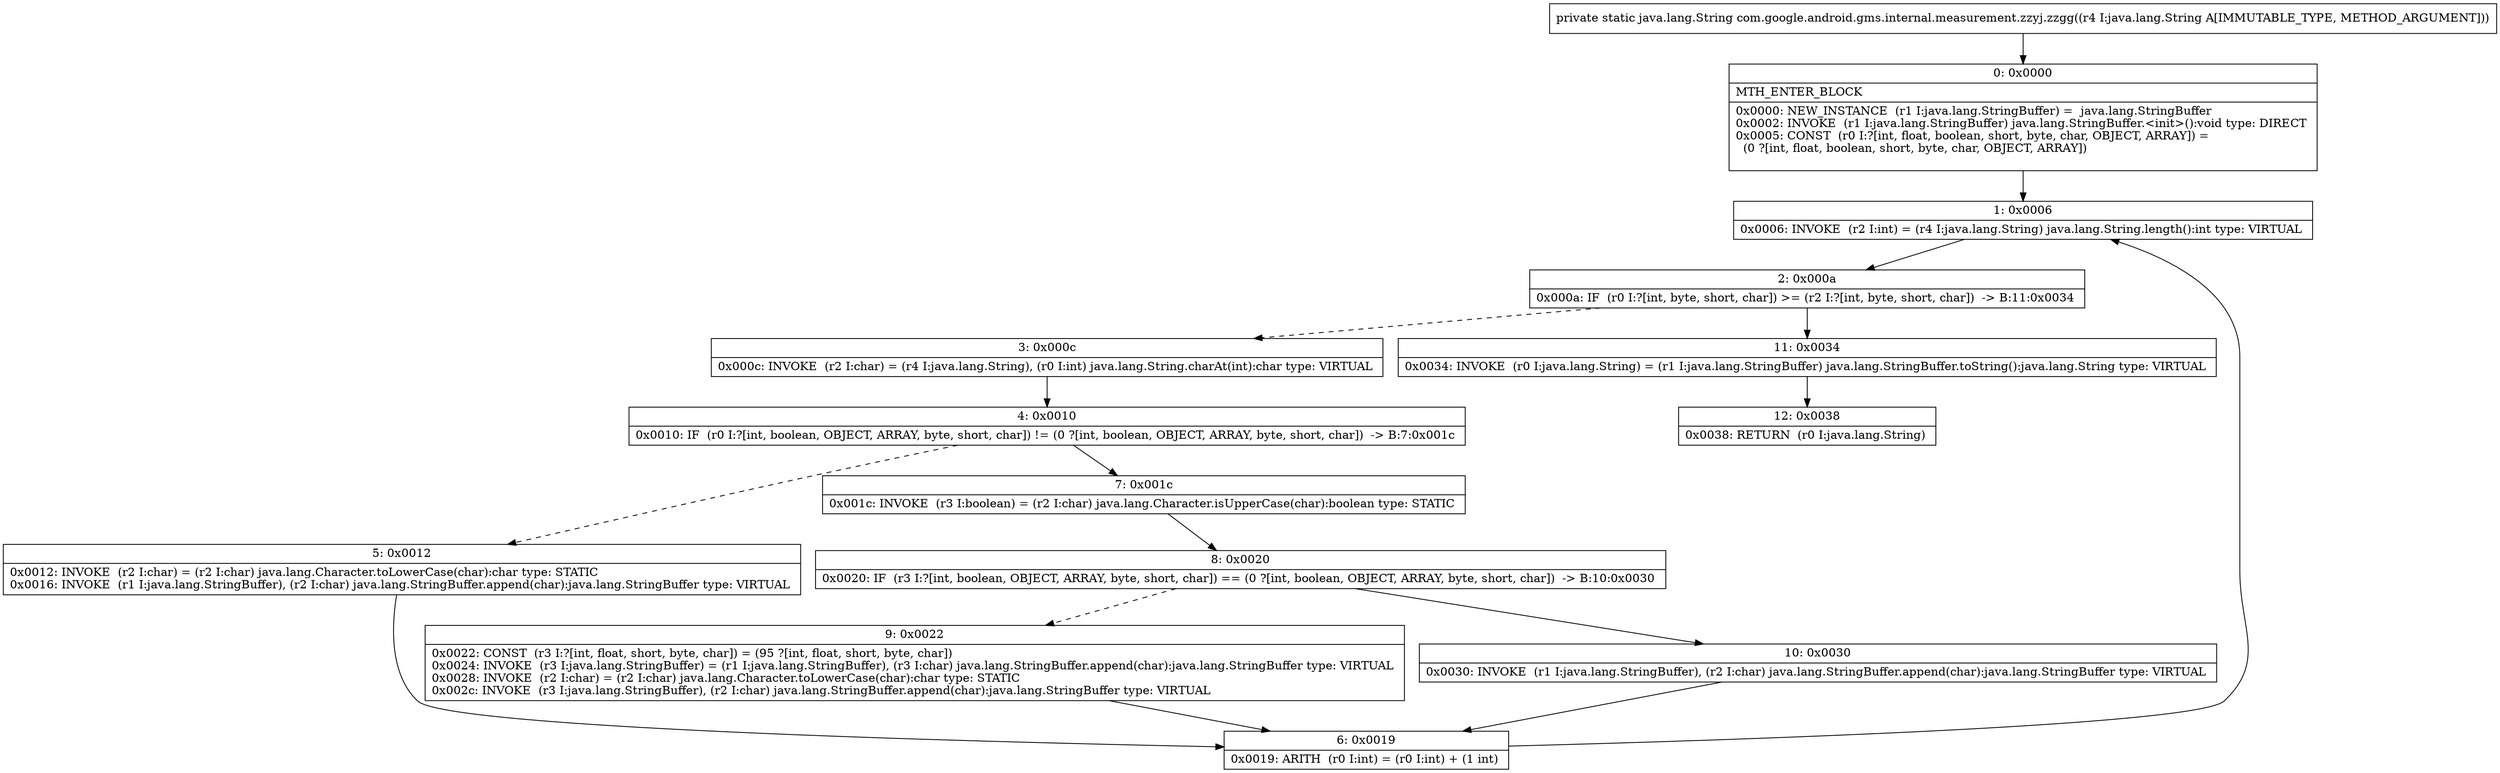 digraph "CFG forcom.google.android.gms.internal.measurement.zzyj.zzgg(Ljava\/lang\/String;)Ljava\/lang\/String;" {
Node_0 [shape=record,label="{0\:\ 0x0000|MTH_ENTER_BLOCK\l|0x0000: NEW_INSTANCE  (r1 I:java.lang.StringBuffer) =  java.lang.StringBuffer \l0x0002: INVOKE  (r1 I:java.lang.StringBuffer) java.lang.StringBuffer.\<init\>():void type: DIRECT \l0x0005: CONST  (r0 I:?[int, float, boolean, short, byte, char, OBJECT, ARRAY]) = \l  (0 ?[int, float, boolean, short, byte, char, OBJECT, ARRAY])\l \l}"];
Node_1 [shape=record,label="{1\:\ 0x0006|0x0006: INVOKE  (r2 I:int) = (r4 I:java.lang.String) java.lang.String.length():int type: VIRTUAL \l}"];
Node_2 [shape=record,label="{2\:\ 0x000a|0x000a: IF  (r0 I:?[int, byte, short, char]) \>= (r2 I:?[int, byte, short, char])  \-\> B:11:0x0034 \l}"];
Node_3 [shape=record,label="{3\:\ 0x000c|0x000c: INVOKE  (r2 I:char) = (r4 I:java.lang.String), (r0 I:int) java.lang.String.charAt(int):char type: VIRTUAL \l}"];
Node_4 [shape=record,label="{4\:\ 0x0010|0x0010: IF  (r0 I:?[int, boolean, OBJECT, ARRAY, byte, short, char]) != (0 ?[int, boolean, OBJECT, ARRAY, byte, short, char])  \-\> B:7:0x001c \l}"];
Node_5 [shape=record,label="{5\:\ 0x0012|0x0012: INVOKE  (r2 I:char) = (r2 I:char) java.lang.Character.toLowerCase(char):char type: STATIC \l0x0016: INVOKE  (r1 I:java.lang.StringBuffer), (r2 I:char) java.lang.StringBuffer.append(char):java.lang.StringBuffer type: VIRTUAL \l}"];
Node_6 [shape=record,label="{6\:\ 0x0019|0x0019: ARITH  (r0 I:int) = (r0 I:int) + (1 int) \l}"];
Node_7 [shape=record,label="{7\:\ 0x001c|0x001c: INVOKE  (r3 I:boolean) = (r2 I:char) java.lang.Character.isUpperCase(char):boolean type: STATIC \l}"];
Node_8 [shape=record,label="{8\:\ 0x0020|0x0020: IF  (r3 I:?[int, boolean, OBJECT, ARRAY, byte, short, char]) == (0 ?[int, boolean, OBJECT, ARRAY, byte, short, char])  \-\> B:10:0x0030 \l}"];
Node_9 [shape=record,label="{9\:\ 0x0022|0x0022: CONST  (r3 I:?[int, float, short, byte, char]) = (95 ?[int, float, short, byte, char]) \l0x0024: INVOKE  (r3 I:java.lang.StringBuffer) = (r1 I:java.lang.StringBuffer), (r3 I:char) java.lang.StringBuffer.append(char):java.lang.StringBuffer type: VIRTUAL \l0x0028: INVOKE  (r2 I:char) = (r2 I:char) java.lang.Character.toLowerCase(char):char type: STATIC \l0x002c: INVOKE  (r3 I:java.lang.StringBuffer), (r2 I:char) java.lang.StringBuffer.append(char):java.lang.StringBuffer type: VIRTUAL \l}"];
Node_10 [shape=record,label="{10\:\ 0x0030|0x0030: INVOKE  (r1 I:java.lang.StringBuffer), (r2 I:char) java.lang.StringBuffer.append(char):java.lang.StringBuffer type: VIRTUAL \l}"];
Node_11 [shape=record,label="{11\:\ 0x0034|0x0034: INVOKE  (r0 I:java.lang.String) = (r1 I:java.lang.StringBuffer) java.lang.StringBuffer.toString():java.lang.String type: VIRTUAL \l}"];
Node_12 [shape=record,label="{12\:\ 0x0038|0x0038: RETURN  (r0 I:java.lang.String) \l}"];
MethodNode[shape=record,label="{private static java.lang.String com.google.android.gms.internal.measurement.zzyj.zzgg((r4 I:java.lang.String A[IMMUTABLE_TYPE, METHOD_ARGUMENT])) }"];
MethodNode -> Node_0;
Node_0 -> Node_1;
Node_1 -> Node_2;
Node_2 -> Node_3[style=dashed];
Node_2 -> Node_11;
Node_3 -> Node_4;
Node_4 -> Node_5[style=dashed];
Node_4 -> Node_7;
Node_5 -> Node_6;
Node_6 -> Node_1;
Node_7 -> Node_8;
Node_8 -> Node_9[style=dashed];
Node_8 -> Node_10;
Node_9 -> Node_6;
Node_10 -> Node_6;
Node_11 -> Node_12;
}

